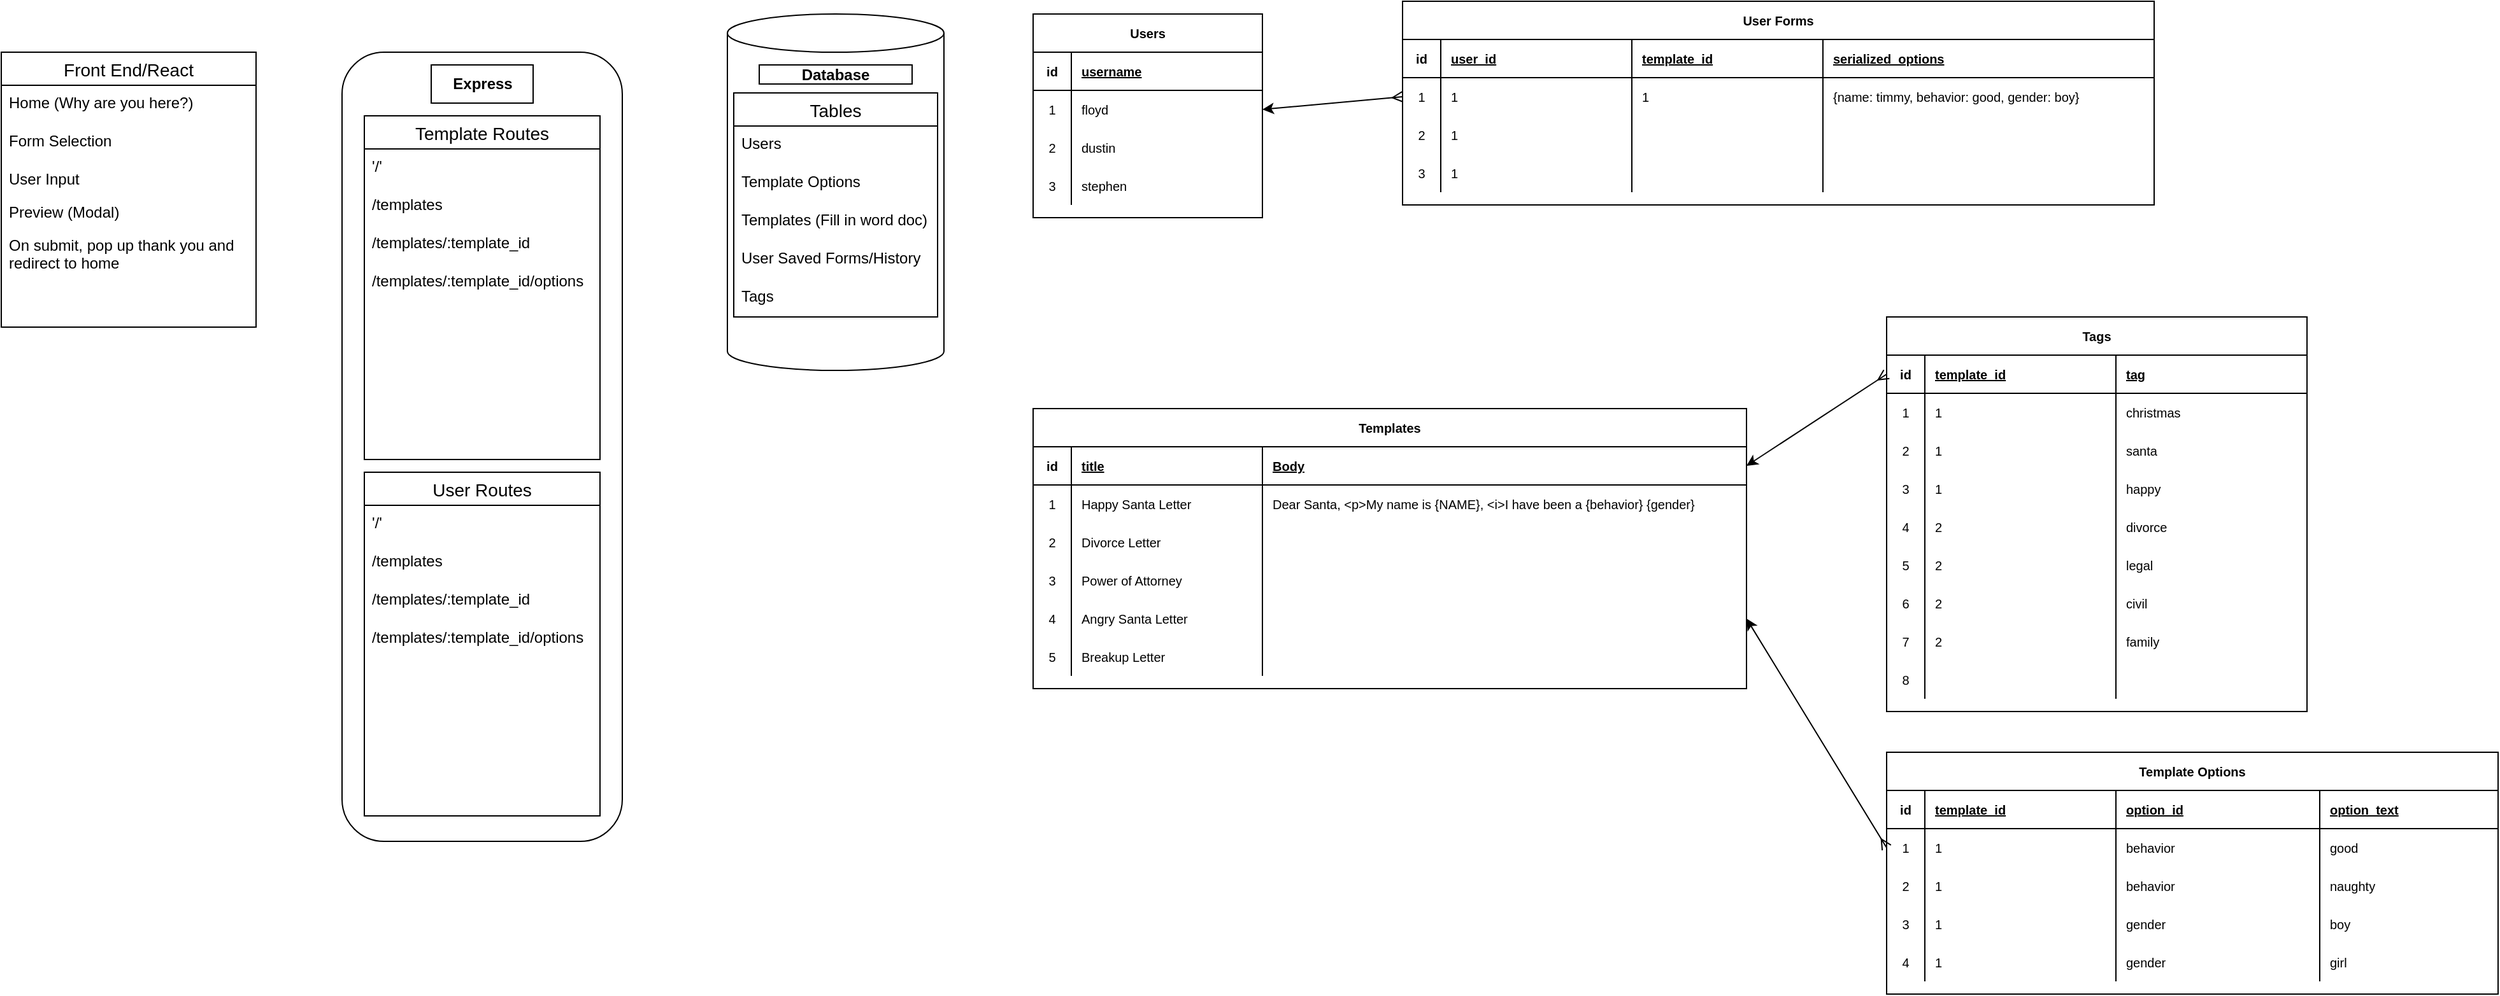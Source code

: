 <mxfile version="15.6.4" type="github">
  <diagram id="cAb9eKV6FXxrw53DXGPk" name="Page-1">
    <mxGraphModel dx="1718" dy="928" grid="1" gridSize="10" guides="1" tooltips="1" connect="1" arrows="1" fold="1" page="1" pageScale="1" pageWidth="850" pageHeight="1100" math="0" shadow="0">
      <root>
        <mxCell id="0" />
        <mxCell id="1" parent="0" />
        <mxCell id="E3Vo4lR4PM5Q-WoB4YuT-1" value="" style="shape=cylinder3;whiteSpace=wrap;html=1;boundedLbl=1;backgroundOutline=1;size=15;" parent="1" vertex="1">
          <mxGeometry x="630" y="210" width="170" height="280" as="geometry" />
        </mxCell>
        <mxCell id="v9sFLwM3yu87hSWkuqIm-1" value="Database" style="rounded=0;whiteSpace=wrap;html=1;fontStyle=1" vertex="1" parent="1">
          <mxGeometry x="655" y="250" width="120" height="15" as="geometry" />
        </mxCell>
        <mxCell id="v9sFLwM3yu87hSWkuqIm-16" value="" style="rounded=1;whiteSpace=wrap;html=1;fillColor=default;strokeColor=default;fontColor=default;" vertex="1" parent="1">
          <mxGeometry x="327.5" y="240" width="220" height="620" as="geometry" />
        </mxCell>
        <mxCell id="v9sFLwM3yu87hSWkuqIm-17" value="&lt;b&gt;Express&lt;/b&gt;" style="rounded=0;whiteSpace=wrap;html=1;" vertex="1" parent="1">
          <mxGeometry x="397.5" y="250" width="80" height="30" as="geometry" />
        </mxCell>
        <mxCell id="v9sFLwM3yu87hSWkuqIm-19" value="Front End/React" style="swimlane;fontStyle=0;childLayout=stackLayout;horizontal=1;startSize=26;horizontalStack=0;resizeParent=1;resizeParentMax=0;resizeLast=0;collapsible=1;marginBottom=0;align=center;fontSize=14;" vertex="1" parent="1">
          <mxGeometry x="60" y="240" width="200" height="216" as="geometry" />
        </mxCell>
        <mxCell id="v9sFLwM3yu87hSWkuqIm-20" value="Home (Why are you here?)&#xa;    " style="text;strokeColor=none;fillColor=none;spacingLeft=4;spacingRight=4;overflow=hidden;rotatable=0;points=[[0,0.5],[1,0.5]];portConstraint=eastwest;fontSize=12;" vertex="1" parent="v9sFLwM3yu87hSWkuqIm-19">
          <mxGeometry y="26" width="200" height="30" as="geometry" />
        </mxCell>
        <mxCell id="v9sFLwM3yu87hSWkuqIm-21" value="Form Selection" style="text;strokeColor=none;fillColor=none;spacingLeft=4;spacingRight=4;overflow=hidden;rotatable=0;points=[[0,0.5],[1,0.5]];portConstraint=eastwest;fontSize=12;" vertex="1" parent="v9sFLwM3yu87hSWkuqIm-19">
          <mxGeometry y="56" width="200" height="30" as="geometry" />
        </mxCell>
        <mxCell id="v9sFLwM3yu87hSWkuqIm-22" value="User Input " style="text;strokeColor=none;fillColor=none;spacingLeft=4;spacingRight=4;overflow=hidden;rotatable=0;points=[[0,0.5],[1,0.5]];portConstraint=eastwest;fontSize=12;" vertex="1" parent="v9sFLwM3yu87hSWkuqIm-19">
          <mxGeometry y="86" width="200" height="26" as="geometry" />
        </mxCell>
        <mxCell id="v9sFLwM3yu87hSWkuqIm-23" value="Preview (Modal)" style="text;strokeColor=none;fillColor=none;spacingLeft=4;spacingRight=4;overflow=hidden;rotatable=0;points=[[0,0.5],[1,0.5]];portConstraint=eastwest;fontSize=12;" vertex="1" parent="v9sFLwM3yu87hSWkuqIm-19">
          <mxGeometry y="112" width="200" height="26" as="geometry" />
        </mxCell>
        <mxCell id="v9sFLwM3yu87hSWkuqIm-24" value="On submit, pop up thank you and &#xa;redirect to home" style="text;strokeColor=none;fillColor=none;spacingLeft=4;spacingRight=4;overflow=hidden;rotatable=0;points=[[0,0.5],[1,0.5]];portConstraint=eastwest;fontSize=12;" vertex="1" parent="v9sFLwM3yu87hSWkuqIm-19">
          <mxGeometry y="138" width="200" height="42" as="geometry" />
        </mxCell>
        <mxCell id="v9sFLwM3yu87hSWkuqIm-25" style="text;strokeColor=none;fillColor=none;spacingLeft=4;spacingRight=4;overflow=hidden;rotatable=0;points=[[0,0.5],[1,0.5]];portConstraint=eastwest;fontSize=12;" vertex="1" parent="v9sFLwM3yu87hSWkuqIm-19">
          <mxGeometry y="180" width="200" height="36" as="geometry" />
        </mxCell>
        <mxCell id="v9sFLwM3yu87hSWkuqIm-26" value="Tables" style="swimlane;fontStyle=0;childLayout=stackLayout;horizontal=1;startSize=26;horizontalStack=0;resizeParent=1;resizeParentMax=0;resizeLast=0;collapsible=1;marginBottom=0;align=center;fontSize=14;" vertex="1" parent="1">
          <mxGeometry x="635" y="272" width="160" height="176" as="geometry" />
        </mxCell>
        <mxCell id="v9sFLwM3yu87hSWkuqIm-27" value="Users" style="text;strokeColor=none;fillColor=none;spacingLeft=4;spacingRight=4;overflow=hidden;rotatable=0;points=[[0,0.5],[1,0.5]];portConstraint=eastwest;fontSize=12;" vertex="1" parent="v9sFLwM3yu87hSWkuqIm-26">
          <mxGeometry y="26" width="160" height="30" as="geometry" />
        </mxCell>
        <mxCell id="v9sFLwM3yu87hSWkuqIm-31" value="Template Options" style="text;strokeColor=none;fillColor=none;spacingLeft=4;spacingRight=4;overflow=hidden;rotatable=0;points=[[0,0.5],[1,0.5]];portConstraint=eastwest;fontSize=12;" vertex="1" parent="v9sFLwM3yu87hSWkuqIm-26">
          <mxGeometry y="56" width="160" height="30" as="geometry" />
        </mxCell>
        <mxCell id="v9sFLwM3yu87hSWkuqIm-28" value="Templates (Fill in word doc)" style="text;strokeColor=none;fillColor=none;spacingLeft=4;spacingRight=4;overflow=hidden;rotatable=0;points=[[0,0.5],[1,0.5]];portConstraint=eastwest;fontSize=12;" vertex="1" parent="v9sFLwM3yu87hSWkuqIm-26">
          <mxGeometry y="86" width="160" height="30" as="geometry" />
        </mxCell>
        <mxCell id="v9sFLwM3yu87hSWkuqIm-30" value="User Saved Forms/History" style="text;strokeColor=none;fillColor=none;spacingLeft=4;spacingRight=4;overflow=hidden;rotatable=0;points=[[0,0.5],[1,0.5]];portConstraint=eastwest;fontSize=12;" vertex="1" parent="v9sFLwM3yu87hSWkuqIm-26">
          <mxGeometry y="116" width="160" height="30" as="geometry" />
        </mxCell>
        <mxCell id="v9sFLwM3yu87hSWkuqIm-29" value="Tags" style="text;strokeColor=none;fillColor=none;spacingLeft=4;spacingRight=4;overflow=hidden;rotatable=0;points=[[0,0.5],[1,0.5]];portConstraint=eastwest;fontSize=12;" vertex="1" parent="v9sFLwM3yu87hSWkuqIm-26">
          <mxGeometry y="146" width="160" height="30" as="geometry" />
        </mxCell>
        <mxCell id="v9sFLwM3yu87hSWkuqIm-32" value="Template Routes" style="swimlane;fontStyle=0;childLayout=stackLayout;horizontal=1;startSize=26;horizontalStack=0;resizeParent=1;resizeParentMax=0;resizeLast=0;collapsible=1;marginBottom=0;align=center;fontSize=14;fontColor=default;fillColor=default;strokeColor=default;" vertex="1" parent="1">
          <mxGeometry x="345" y="290" width="185" height="270" as="geometry" />
        </mxCell>
        <mxCell id="v9sFLwM3yu87hSWkuqIm-33" value="&#39;/&#39;" style="text;strokeColor=none;fillColor=none;spacingLeft=4;spacingRight=4;overflow=hidden;rotatable=0;points=[[0,0.5],[1,0.5]];portConstraint=eastwest;fontSize=12;" vertex="1" parent="v9sFLwM3yu87hSWkuqIm-32">
          <mxGeometry y="26" width="185" height="30" as="geometry" />
        </mxCell>
        <mxCell id="v9sFLwM3yu87hSWkuqIm-34" value="/templates" style="text;strokeColor=none;fillColor=none;spacingLeft=4;spacingRight=4;overflow=hidden;rotatable=0;points=[[0,0.5],[1,0.5]];portConstraint=eastwest;fontSize=12;fontColor=default;" vertex="1" parent="v9sFLwM3yu87hSWkuqIm-32">
          <mxGeometry y="56" width="185" height="30" as="geometry" />
        </mxCell>
        <mxCell id="v9sFLwM3yu87hSWkuqIm-35" value="/templates/:template_id" style="text;strokeColor=none;fillColor=none;spacingLeft=4;spacingRight=4;overflow=hidden;rotatable=0;points=[[0,0.5],[1,0.5]];portConstraint=eastwest;fontSize=12;fontColor=default;" vertex="1" parent="v9sFLwM3yu87hSWkuqIm-32">
          <mxGeometry y="86" width="185" height="30" as="geometry" />
        </mxCell>
        <mxCell id="YNRykgnk4soWltR5KGJY-128" value="/templates/:template_id/options" style="text;strokeColor=none;fillColor=none;spacingLeft=4;spacingRight=4;overflow=hidden;rotatable=0;points=[[0,0.5],[1,0.5]];portConstraint=eastwest;fontSize=12;fontColor=default;" vertex="1" parent="v9sFLwM3yu87hSWkuqIm-32">
          <mxGeometry y="116" width="185" height="154" as="geometry" />
        </mxCell>
        <mxCell id="YNRykgnk4soWltR5KGJY-2" value="Users" style="shape=table;startSize=30;container=1;collapsible=1;childLayout=tableLayout;fixedRows=1;rowLines=0;fontStyle=1;align=center;resizeLast=1;fontSize=10;fontColor=default;strokeColor=default;fillColor=default;" vertex="1" parent="1">
          <mxGeometry x="870" y="210" width="180" height="160" as="geometry" />
        </mxCell>
        <mxCell id="YNRykgnk4soWltR5KGJY-3" value="" style="shape=partialRectangle;collapsible=0;dropTarget=0;pointerEvents=0;fillColor=none;top=0;left=0;bottom=1;right=0;points=[[0,0.5],[1,0.5]];portConstraint=eastwest;fontSize=10;fontColor=default;strokeColor=default;align=center;verticalAlign=middle;" vertex="1" parent="YNRykgnk4soWltR5KGJY-2">
          <mxGeometry y="30" width="180" height="30" as="geometry" />
        </mxCell>
        <mxCell id="YNRykgnk4soWltR5KGJY-4" value="id" style="shape=partialRectangle;connectable=0;fillColor=none;top=0;left=0;bottom=0;right=0;fontStyle=1;overflow=hidden;fontSize=10;fontColor=default;strokeColor=default;align=center;verticalAlign=middle;" vertex="1" parent="YNRykgnk4soWltR5KGJY-3">
          <mxGeometry width="30" height="30" as="geometry">
            <mxRectangle width="30" height="30" as="alternateBounds" />
          </mxGeometry>
        </mxCell>
        <mxCell id="YNRykgnk4soWltR5KGJY-5" value="username" style="shape=partialRectangle;connectable=0;fillColor=none;top=0;left=0;bottom=0;right=0;align=left;spacingLeft=6;fontStyle=5;overflow=hidden;fontSize=10;fontColor=default;strokeColor=default;" vertex="1" parent="YNRykgnk4soWltR5KGJY-3">
          <mxGeometry x="30" width="150" height="30" as="geometry">
            <mxRectangle width="150" height="30" as="alternateBounds" />
          </mxGeometry>
        </mxCell>
        <mxCell id="YNRykgnk4soWltR5KGJY-6" value="" style="shape=partialRectangle;collapsible=0;dropTarget=0;pointerEvents=0;fillColor=none;top=0;left=0;bottom=0;right=0;points=[[0,0.5],[1,0.5]];portConstraint=eastwest;fontSize=10;fontColor=default;strokeColor=default;align=center;verticalAlign=middle;" vertex="1" parent="YNRykgnk4soWltR5KGJY-2">
          <mxGeometry y="60" width="180" height="30" as="geometry" />
        </mxCell>
        <mxCell id="YNRykgnk4soWltR5KGJY-7" value="1" style="shape=partialRectangle;connectable=0;fillColor=none;top=0;left=0;bottom=0;right=0;editable=1;overflow=hidden;fontSize=10;fontColor=default;strokeColor=default;align=center;verticalAlign=middle;" vertex="1" parent="YNRykgnk4soWltR5KGJY-6">
          <mxGeometry width="30" height="30" as="geometry">
            <mxRectangle width="30" height="30" as="alternateBounds" />
          </mxGeometry>
        </mxCell>
        <mxCell id="YNRykgnk4soWltR5KGJY-8" value="floyd" style="shape=partialRectangle;connectable=0;fillColor=none;top=0;left=0;bottom=0;right=0;align=left;spacingLeft=6;overflow=hidden;fontSize=10;fontColor=default;strokeColor=default;" vertex="1" parent="YNRykgnk4soWltR5KGJY-6">
          <mxGeometry x="30" width="150" height="30" as="geometry">
            <mxRectangle width="150" height="30" as="alternateBounds" />
          </mxGeometry>
        </mxCell>
        <mxCell id="YNRykgnk4soWltR5KGJY-9" value="" style="shape=partialRectangle;collapsible=0;dropTarget=0;pointerEvents=0;fillColor=none;top=0;left=0;bottom=0;right=0;points=[[0,0.5],[1,0.5]];portConstraint=eastwest;fontSize=10;fontColor=default;strokeColor=default;align=center;verticalAlign=middle;" vertex="1" parent="YNRykgnk4soWltR5KGJY-2">
          <mxGeometry y="90" width="180" height="30" as="geometry" />
        </mxCell>
        <mxCell id="YNRykgnk4soWltR5KGJY-10" value="2" style="shape=partialRectangle;connectable=0;fillColor=none;top=0;left=0;bottom=0;right=0;editable=1;overflow=hidden;fontSize=10;fontColor=default;strokeColor=default;align=center;verticalAlign=middle;" vertex="1" parent="YNRykgnk4soWltR5KGJY-9">
          <mxGeometry width="30" height="30" as="geometry">
            <mxRectangle width="30" height="30" as="alternateBounds" />
          </mxGeometry>
        </mxCell>
        <mxCell id="YNRykgnk4soWltR5KGJY-11" value="dustin" style="shape=partialRectangle;connectable=0;fillColor=none;top=0;left=0;bottom=0;right=0;align=left;spacingLeft=6;overflow=hidden;fontSize=10;fontColor=default;strokeColor=default;" vertex="1" parent="YNRykgnk4soWltR5KGJY-9">
          <mxGeometry x="30" width="150" height="30" as="geometry">
            <mxRectangle width="150" height="30" as="alternateBounds" />
          </mxGeometry>
        </mxCell>
        <mxCell id="YNRykgnk4soWltR5KGJY-12" value="" style="shape=partialRectangle;collapsible=0;dropTarget=0;pointerEvents=0;fillColor=none;top=0;left=0;bottom=0;right=0;points=[[0,0.5],[1,0.5]];portConstraint=eastwest;fontSize=10;fontColor=default;strokeColor=default;align=center;verticalAlign=middle;" vertex="1" parent="YNRykgnk4soWltR5KGJY-2">
          <mxGeometry y="120" width="180" height="30" as="geometry" />
        </mxCell>
        <mxCell id="YNRykgnk4soWltR5KGJY-13" value="3" style="shape=partialRectangle;connectable=0;fillColor=none;top=0;left=0;bottom=0;right=0;editable=1;overflow=hidden;fontSize=10;fontColor=default;strokeColor=default;align=center;verticalAlign=middle;" vertex="1" parent="YNRykgnk4soWltR5KGJY-12">
          <mxGeometry width="30" height="30" as="geometry">
            <mxRectangle width="30" height="30" as="alternateBounds" />
          </mxGeometry>
        </mxCell>
        <mxCell id="YNRykgnk4soWltR5KGJY-14" value="stephen" style="shape=partialRectangle;connectable=0;fillColor=none;top=0;left=0;bottom=0;right=0;align=left;spacingLeft=6;overflow=hidden;fontSize=10;fontColor=default;strokeColor=default;" vertex="1" parent="YNRykgnk4soWltR5KGJY-12">
          <mxGeometry x="30" width="150" height="30" as="geometry">
            <mxRectangle width="150" height="30" as="alternateBounds" />
          </mxGeometry>
        </mxCell>
        <mxCell id="YNRykgnk4soWltR5KGJY-15" value="Templates" style="shape=table;startSize=30;container=1;collapsible=1;childLayout=tableLayout;fixedRows=1;rowLines=0;fontStyle=1;align=center;resizeLast=1;fontSize=10;fontColor=default;strokeColor=default;fillColor=default;" vertex="1" parent="1">
          <mxGeometry x="870" y="520" width="560" height="220" as="geometry" />
        </mxCell>
        <mxCell id="YNRykgnk4soWltR5KGJY-16" value="" style="shape=partialRectangle;collapsible=0;dropTarget=0;pointerEvents=0;fillColor=none;top=0;left=0;bottom=1;right=0;points=[[0,0.5],[1,0.5]];portConstraint=eastwest;fontSize=10;fontColor=default;strokeColor=default;align=center;verticalAlign=middle;" vertex="1" parent="YNRykgnk4soWltR5KGJY-15">
          <mxGeometry y="30" width="560" height="30" as="geometry" />
        </mxCell>
        <mxCell id="YNRykgnk4soWltR5KGJY-17" value="id" style="shape=partialRectangle;connectable=0;fillColor=none;top=0;left=0;bottom=0;right=0;fontStyle=1;overflow=hidden;fontSize=10;fontColor=default;strokeColor=default;align=center;verticalAlign=middle;" vertex="1" parent="YNRykgnk4soWltR5KGJY-16">
          <mxGeometry width="30" height="30" as="geometry">
            <mxRectangle width="30" height="30" as="alternateBounds" />
          </mxGeometry>
        </mxCell>
        <mxCell id="YNRykgnk4soWltR5KGJY-18" value="title" style="shape=partialRectangle;connectable=0;fillColor=none;top=0;left=0;bottom=0;right=0;align=left;spacingLeft=6;fontStyle=5;overflow=hidden;fontSize=10;fontColor=default;strokeColor=default;" vertex="1" parent="YNRykgnk4soWltR5KGJY-16">
          <mxGeometry x="30" width="150" height="30" as="geometry">
            <mxRectangle width="150" height="30" as="alternateBounds" />
          </mxGeometry>
        </mxCell>
        <mxCell id="YNRykgnk4soWltR5KGJY-101" value="Body" style="shape=partialRectangle;connectable=0;fillColor=none;top=0;left=0;bottom=0;right=0;align=left;spacingLeft=6;fontStyle=5;overflow=hidden;fontSize=10;fontColor=default;strokeColor=default;" vertex="1" parent="YNRykgnk4soWltR5KGJY-16">
          <mxGeometry x="180" width="380" height="30" as="geometry">
            <mxRectangle width="380" height="30" as="alternateBounds" />
          </mxGeometry>
        </mxCell>
        <mxCell id="YNRykgnk4soWltR5KGJY-19" value="" style="shape=partialRectangle;collapsible=0;dropTarget=0;pointerEvents=0;fillColor=none;top=0;left=0;bottom=0;right=0;points=[[0,0.5],[1,0.5]];portConstraint=eastwest;fontSize=10;fontColor=default;strokeColor=default;align=center;verticalAlign=middle;" vertex="1" parent="YNRykgnk4soWltR5KGJY-15">
          <mxGeometry y="60" width="560" height="30" as="geometry" />
        </mxCell>
        <mxCell id="YNRykgnk4soWltR5KGJY-20" value="1" style="shape=partialRectangle;connectable=0;fillColor=none;top=0;left=0;bottom=0;right=0;editable=1;overflow=hidden;fontSize=10;fontColor=default;strokeColor=default;align=center;verticalAlign=middle;" vertex="1" parent="YNRykgnk4soWltR5KGJY-19">
          <mxGeometry width="30" height="30" as="geometry">
            <mxRectangle width="30" height="30" as="alternateBounds" />
          </mxGeometry>
        </mxCell>
        <mxCell id="YNRykgnk4soWltR5KGJY-21" value="Happy Santa Letter" style="shape=partialRectangle;connectable=0;fillColor=none;top=0;left=0;bottom=0;right=0;align=left;spacingLeft=6;overflow=hidden;fontSize=10;fontColor=default;strokeColor=default;" vertex="1" parent="YNRykgnk4soWltR5KGJY-19">
          <mxGeometry x="30" width="150" height="30" as="geometry">
            <mxRectangle width="150" height="30" as="alternateBounds" />
          </mxGeometry>
        </mxCell>
        <mxCell id="YNRykgnk4soWltR5KGJY-102" value="Dear Santa, &lt;p&gt;My name is {NAME}, &lt;i&gt;I have been a {behavior} {gender}" style="shape=partialRectangle;connectable=0;fillColor=none;top=0;left=0;bottom=0;right=0;align=left;spacingLeft=6;overflow=hidden;fontSize=10;fontColor=default;strokeColor=default;" vertex="1" parent="YNRykgnk4soWltR5KGJY-19">
          <mxGeometry x="180" width="380" height="30" as="geometry">
            <mxRectangle width="380" height="30" as="alternateBounds" />
          </mxGeometry>
        </mxCell>
        <mxCell id="YNRykgnk4soWltR5KGJY-22" value="" style="shape=partialRectangle;collapsible=0;dropTarget=0;pointerEvents=0;fillColor=none;top=0;left=0;bottom=0;right=0;points=[[0,0.5],[1,0.5]];portConstraint=eastwest;fontSize=10;fontColor=default;strokeColor=default;align=center;verticalAlign=middle;" vertex="1" parent="YNRykgnk4soWltR5KGJY-15">
          <mxGeometry y="90" width="560" height="30" as="geometry" />
        </mxCell>
        <mxCell id="YNRykgnk4soWltR5KGJY-23" value="2" style="shape=partialRectangle;connectable=0;fillColor=none;top=0;left=0;bottom=0;right=0;editable=1;overflow=hidden;fontSize=10;fontColor=default;strokeColor=default;align=center;verticalAlign=middle;" vertex="1" parent="YNRykgnk4soWltR5KGJY-22">
          <mxGeometry width="30" height="30" as="geometry">
            <mxRectangle width="30" height="30" as="alternateBounds" />
          </mxGeometry>
        </mxCell>
        <mxCell id="YNRykgnk4soWltR5KGJY-24" value="Divorce Letter" style="shape=partialRectangle;connectable=0;fillColor=none;top=0;left=0;bottom=0;right=0;align=left;spacingLeft=6;overflow=hidden;fontSize=10;fontColor=default;strokeColor=default;" vertex="1" parent="YNRykgnk4soWltR5KGJY-22">
          <mxGeometry x="30" width="150" height="30" as="geometry">
            <mxRectangle width="150" height="30" as="alternateBounds" />
          </mxGeometry>
        </mxCell>
        <mxCell id="YNRykgnk4soWltR5KGJY-103" style="shape=partialRectangle;connectable=0;fillColor=none;top=0;left=0;bottom=0;right=0;align=left;spacingLeft=6;overflow=hidden;fontSize=10;fontColor=default;strokeColor=default;" vertex="1" parent="YNRykgnk4soWltR5KGJY-22">
          <mxGeometry x="180" width="380" height="30" as="geometry">
            <mxRectangle width="380" height="30" as="alternateBounds" />
          </mxGeometry>
        </mxCell>
        <mxCell id="YNRykgnk4soWltR5KGJY-25" value="" style="shape=partialRectangle;collapsible=0;dropTarget=0;pointerEvents=0;fillColor=none;top=0;left=0;bottom=0;right=0;points=[[0,0.5],[1,0.5]];portConstraint=eastwest;fontSize=10;fontColor=default;strokeColor=default;align=center;verticalAlign=middle;" vertex="1" parent="YNRykgnk4soWltR5KGJY-15">
          <mxGeometry y="120" width="560" height="30" as="geometry" />
        </mxCell>
        <mxCell id="YNRykgnk4soWltR5KGJY-26" value="3" style="shape=partialRectangle;connectable=0;fillColor=none;top=0;left=0;bottom=0;right=0;editable=1;overflow=hidden;fontSize=10;fontColor=default;strokeColor=default;align=center;verticalAlign=middle;" vertex="1" parent="YNRykgnk4soWltR5KGJY-25">
          <mxGeometry width="30" height="30" as="geometry">
            <mxRectangle width="30" height="30" as="alternateBounds" />
          </mxGeometry>
        </mxCell>
        <mxCell id="YNRykgnk4soWltR5KGJY-27" value="Power of Attorney" style="shape=partialRectangle;connectable=0;fillColor=none;top=0;left=0;bottom=0;right=0;align=left;spacingLeft=6;overflow=hidden;fontSize=10;fontColor=default;strokeColor=default;" vertex="1" parent="YNRykgnk4soWltR5KGJY-25">
          <mxGeometry x="30" width="150" height="30" as="geometry">
            <mxRectangle width="150" height="30" as="alternateBounds" />
          </mxGeometry>
        </mxCell>
        <mxCell id="YNRykgnk4soWltR5KGJY-104" style="shape=partialRectangle;connectable=0;fillColor=none;top=0;left=0;bottom=0;right=0;align=left;spacingLeft=6;overflow=hidden;fontSize=10;fontColor=default;strokeColor=default;" vertex="1" parent="YNRykgnk4soWltR5KGJY-25">
          <mxGeometry x="180" width="380" height="30" as="geometry">
            <mxRectangle width="380" height="30" as="alternateBounds" />
          </mxGeometry>
        </mxCell>
        <mxCell id="YNRykgnk4soWltR5KGJY-83" style="shape=partialRectangle;collapsible=0;dropTarget=0;pointerEvents=0;fillColor=none;top=0;left=0;bottom=0;right=0;points=[[0,0.5],[1,0.5]];portConstraint=eastwest;fontSize=10;fontColor=default;strokeColor=default;align=center;verticalAlign=middle;" vertex="1" parent="YNRykgnk4soWltR5KGJY-15">
          <mxGeometry y="150" width="560" height="30" as="geometry" />
        </mxCell>
        <mxCell id="YNRykgnk4soWltR5KGJY-84" value="4" style="shape=partialRectangle;connectable=0;fillColor=none;top=0;left=0;bottom=0;right=0;editable=1;overflow=hidden;fontSize=10;fontColor=default;strokeColor=default;align=center;verticalAlign=middle;" vertex="1" parent="YNRykgnk4soWltR5KGJY-83">
          <mxGeometry width="30" height="30" as="geometry">
            <mxRectangle width="30" height="30" as="alternateBounds" />
          </mxGeometry>
        </mxCell>
        <mxCell id="YNRykgnk4soWltR5KGJY-85" value="Angry Santa Letter" style="shape=partialRectangle;connectable=0;fillColor=none;top=0;left=0;bottom=0;right=0;align=left;spacingLeft=6;overflow=hidden;fontSize=10;fontColor=default;strokeColor=default;" vertex="1" parent="YNRykgnk4soWltR5KGJY-83">
          <mxGeometry x="30" width="150" height="30" as="geometry">
            <mxRectangle width="150" height="30" as="alternateBounds" />
          </mxGeometry>
        </mxCell>
        <mxCell id="YNRykgnk4soWltR5KGJY-105" style="shape=partialRectangle;connectable=0;fillColor=none;top=0;left=0;bottom=0;right=0;align=left;spacingLeft=6;overflow=hidden;fontSize=10;fontColor=default;strokeColor=default;" vertex="1" parent="YNRykgnk4soWltR5KGJY-83">
          <mxGeometry x="180" width="380" height="30" as="geometry">
            <mxRectangle width="380" height="30" as="alternateBounds" />
          </mxGeometry>
        </mxCell>
        <mxCell id="YNRykgnk4soWltR5KGJY-86" style="shape=partialRectangle;collapsible=0;dropTarget=0;pointerEvents=0;fillColor=none;top=0;left=0;bottom=0;right=0;points=[[0,0.5],[1,0.5]];portConstraint=eastwest;fontSize=10;fontColor=default;strokeColor=default;align=center;verticalAlign=middle;" vertex="1" parent="YNRykgnk4soWltR5KGJY-15">
          <mxGeometry y="180" width="560" height="30" as="geometry" />
        </mxCell>
        <mxCell id="YNRykgnk4soWltR5KGJY-87" value="5" style="shape=partialRectangle;connectable=0;fillColor=none;top=0;left=0;bottom=0;right=0;editable=1;overflow=hidden;fontSize=10;fontColor=default;strokeColor=default;align=center;verticalAlign=middle;" vertex="1" parent="YNRykgnk4soWltR5KGJY-86">
          <mxGeometry width="30" height="30" as="geometry">
            <mxRectangle width="30" height="30" as="alternateBounds" />
          </mxGeometry>
        </mxCell>
        <mxCell id="YNRykgnk4soWltR5KGJY-88" value="Breakup Letter" style="shape=partialRectangle;connectable=0;fillColor=none;top=0;left=0;bottom=0;right=0;align=left;spacingLeft=6;overflow=hidden;fontSize=10;fontColor=default;strokeColor=default;" vertex="1" parent="YNRykgnk4soWltR5KGJY-86">
          <mxGeometry x="30" width="150" height="30" as="geometry">
            <mxRectangle width="150" height="30" as="alternateBounds" />
          </mxGeometry>
        </mxCell>
        <mxCell id="YNRykgnk4soWltR5KGJY-106" style="shape=partialRectangle;connectable=0;fillColor=none;top=0;left=0;bottom=0;right=0;align=left;spacingLeft=6;overflow=hidden;fontSize=10;fontColor=default;strokeColor=default;" vertex="1" parent="YNRykgnk4soWltR5KGJY-86">
          <mxGeometry x="180" width="380" height="30" as="geometry">
            <mxRectangle width="380" height="30" as="alternateBounds" />
          </mxGeometry>
        </mxCell>
        <mxCell id="YNRykgnk4soWltR5KGJY-28" value="Template Options" style="shape=table;startSize=30;container=1;collapsible=1;childLayout=tableLayout;fixedRows=1;rowLines=0;fontStyle=1;align=center;resizeLast=1;fontSize=10;fontColor=default;strokeColor=default;fillColor=default;" vertex="1" parent="1">
          <mxGeometry x="1540" y="790" width="480" height="190" as="geometry" />
        </mxCell>
        <mxCell id="YNRykgnk4soWltR5KGJY-29" value="" style="shape=partialRectangle;collapsible=0;dropTarget=0;pointerEvents=0;fillColor=none;top=0;left=0;bottom=1;right=0;points=[[0,0.5],[1,0.5]];portConstraint=eastwest;fontSize=10;fontColor=default;strokeColor=default;align=center;verticalAlign=middle;" vertex="1" parent="YNRykgnk4soWltR5KGJY-28">
          <mxGeometry y="30" width="480" height="30" as="geometry" />
        </mxCell>
        <mxCell id="YNRykgnk4soWltR5KGJY-30" value="id" style="shape=partialRectangle;connectable=0;fillColor=none;top=0;left=0;bottom=0;right=0;fontStyle=1;overflow=hidden;fontSize=10;fontColor=default;strokeColor=default;align=center;verticalAlign=middle;" vertex="1" parent="YNRykgnk4soWltR5KGJY-29">
          <mxGeometry width="30" height="30" as="geometry">
            <mxRectangle width="30" height="30" as="alternateBounds" />
          </mxGeometry>
        </mxCell>
        <mxCell id="YNRykgnk4soWltR5KGJY-31" value="template_id" style="shape=partialRectangle;connectable=0;fillColor=none;top=0;left=0;bottom=0;right=0;align=left;spacingLeft=6;fontStyle=5;overflow=hidden;fontSize=10;fontColor=default;strokeColor=default;" vertex="1" parent="YNRykgnk4soWltR5KGJY-29">
          <mxGeometry x="30" width="150" height="30" as="geometry">
            <mxRectangle width="150" height="30" as="alternateBounds" />
          </mxGeometry>
        </mxCell>
        <mxCell id="YNRykgnk4soWltR5KGJY-107" value="option_id" style="shape=partialRectangle;connectable=0;fillColor=none;top=0;left=0;bottom=0;right=0;align=left;spacingLeft=6;fontStyle=5;overflow=hidden;fontSize=10;fontColor=default;strokeColor=default;" vertex="1" parent="YNRykgnk4soWltR5KGJY-29">
          <mxGeometry x="180" width="160" height="30" as="geometry">
            <mxRectangle width="160" height="30" as="alternateBounds" />
          </mxGeometry>
        </mxCell>
        <mxCell id="YNRykgnk4soWltR5KGJY-111" value="option_text" style="shape=partialRectangle;connectable=0;fillColor=none;top=0;left=0;bottom=0;right=0;align=left;spacingLeft=6;fontStyle=5;overflow=hidden;fontSize=10;fontColor=default;strokeColor=default;" vertex="1" parent="YNRykgnk4soWltR5KGJY-29">
          <mxGeometry x="340" width="140" height="30" as="geometry">
            <mxRectangle width="140" height="30" as="alternateBounds" />
          </mxGeometry>
        </mxCell>
        <mxCell id="YNRykgnk4soWltR5KGJY-32" value="" style="shape=partialRectangle;collapsible=0;dropTarget=0;pointerEvents=0;fillColor=none;top=0;left=0;bottom=0;right=0;points=[[0,0.5],[1,0.5]];portConstraint=eastwest;fontSize=10;fontColor=default;strokeColor=default;align=center;verticalAlign=middle;" vertex="1" parent="YNRykgnk4soWltR5KGJY-28">
          <mxGeometry y="60" width="480" height="30" as="geometry" />
        </mxCell>
        <mxCell id="YNRykgnk4soWltR5KGJY-33" value="1" style="shape=partialRectangle;connectable=0;fillColor=none;top=0;left=0;bottom=0;right=0;editable=1;overflow=hidden;fontSize=10;fontColor=default;strokeColor=default;align=center;verticalAlign=middle;" vertex="1" parent="YNRykgnk4soWltR5KGJY-32">
          <mxGeometry width="30" height="30" as="geometry">
            <mxRectangle width="30" height="30" as="alternateBounds" />
          </mxGeometry>
        </mxCell>
        <mxCell id="YNRykgnk4soWltR5KGJY-34" value="1" style="shape=partialRectangle;connectable=0;fillColor=none;top=0;left=0;bottom=0;right=0;align=left;spacingLeft=6;overflow=hidden;fontSize=10;fontColor=default;strokeColor=default;" vertex="1" parent="YNRykgnk4soWltR5KGJY-32">
          <mxGeometry x="30" width="150" height="30" as="geometry">
            <mxRectangle width="150" height="30" as="alternateBounds" />
          </mxGeometry>
        </mxCell>
        <mxCell id="YNRykgnk4soWltR5KGJY-108" value="behavior" style="shape=partialRectangle;connectable=0;fillColor=none;top=0;left=0;bottom=0;right=0;align=left;spacingLeft=6;overflow=hidden;fontSize=10;fontColor=default;strokeColor=default;" vertex="1" parent="YNRykgnk4soWltR5KGJY-32">
          <mxGeometry x="180" width="160" height="30" as="geometry">
            <mxRectangle width="160" height="30" as="alternateBounds" />
          </mxGeometry>
        </mxCell>
        <mxCell id="YNRykgnk4soWltR5KGJY-112" value="good" style="shape=partialRectangle;connectable=0;fillColor=none;top=0;left=0;bottom=0;right=0;align=left;spacingLeft=6;overflow=hidden;fontSize=10;fontColor=default;strokeColor=default;" vertex="1" parent="YNRykgnk4soWltR5KGJY-32">
          <mxGeometry x="340" width="140" height="30" as="geometry">
            <mxRectangle width="140" height="30" as="alternateBounds" />
          </mxGeometry>
        </mxCell>
        <mxCell id="YNRykgnk4soWltR5KGJY-35" value="" style="shape=partialRectangle;collapsible=0;dropTarget=0;pointerEvents=0;fillColor=none;top=0;left=0;bottom=0;right=0;points=[[0,0.5],[1,0.5]];portConstraint=eastwest;fontSize=10;fontColor=default;strokeColor=default;align=center;verticalAlign=middle;" vertex="1" parent="YNRykgnk4soWltR5KGJY-28">
          <mxGeometry y="90" width="480" height="30" as="geometry" />
        </mxCell>
        <mxCell id="YNRykgnk4soWltR5KGJY-36" value="2" style="shape=partialRectangle;connectable=0;fillColor=none;top=0;left=0;bottom=0;right=0;editable=1;overflow=hidden;fontSize=10;fontColor=default;strokeColor=default;align=center;verticalAlign=middle;" vertex="1" parent="YNRykgnk4soWltR5KGJY-35">
          <mxGeometry width="30" height="30" as="geometry">
            <mxRectangle width="30" height="30" as="alternateBounds" />
          </mxGeometry>
        </mxCell>
        <mxCell id="YNRykgnk4soWltR5KGJY-37" value="1" style="shape=partialRectangle;connectable=0;fillColor=none;top=0;left=0;bottom=0;right=0;align=left;spacingLeft=6;overflow=hidden;fontSize=10;fontColor=default;strokeColor=default;" vertex="1" parent="YNRykgnk4soWltR5KGJY-35">
          <mxGeometry x="30" width="150" height="30" as="geometry">
            <mxRectangle width="150" height="30" as="alternateBounds" />
          </mxGeometry>
        </mxCell>
        <mxCell id="YNRykgnk4soWltR5KGJY-109" value="behavior" style="shape=partialRectangle;connectable=0;fillColor=none;top=0;left=0;bottom=0;right=0;align=left;spacingLeft=6;overflow=hidden;fontSize=10;fontColor=default;strokeColor=default;" vertex="1" parent="YNRykgnk4soWltR5KGJY-35">
          <mxGeometry x="180" width="160" height="30" as="geometry">
            <mxRectangle width="160" height="30" as="alternateBounds" />
          </mxGeometry>
        </mxCell>
        <mxCell id="YNRykgnk4soWltR5KGJY-113" value="naughty" style="shape=partialRectangle;connectable=0;fillColor=none;top=0;left=0;bottom=0;right=0;align=left;spacingLeft=6;overflow=hidden;fontSize=10;fontColor=default;strokeColor=default;" vertex="1" parent="YNRykgnk4soWltR5KGJY-35">
          <mxGeometry x="340" width="140" height="30" as="geometry">
            <mxRectangle width="140" height="30" as="alternateBounds" />
          </mxGeometry>
        </mxCell>
        <mxCell id="YNRykgnk4soWltR5KGJY-38" value="" style="shape=partialRectangle;collapsible=0;dropTarget=0;pointerEvents=0;fillColor=none;top=0;left=0;bottom=0;right=0;points=[[0,0.5],[1,0.5]];portConstraint=eastwest;fontSize=10;fontColor=default;strokeColor=default;align=center;verticalAlign=middle;" vertex="1" parent="YNRykgnk4soWltR5KGJY-28">
          <mxGeometry y="120" width="480" height="30" as="geometry" />
        </mxCell>
        <mxCell id="YNRykgnk4soWltR5KGJY-39" value="3" style="shape=partialRectangle;connectable=0;fillColor=none;top=0;left=0;bottom=0;right=0;editable=1;overflow=hidden;fontSize=10;fontColor=default;strokeColor=default;align=center;verticalAlign=middle;" vertex="1" parent="YNRykgnk4soWltR5KGJY-38">
          <mxGeometry width="30" height="30" as="geometry">
            <mxRectangle width="30" height="30" as="alternateBounds" />
          </mxGeometry>
        </mxCell>
        <mxCell id="YNRykgnk4soWltR5KGJY-40" value="1" style="shape=partialRectangle;connectable=0;fillColor=none;top=0;left=0;bottom=0;right=0;align=left;spacingLeft=6;overflow=hidden;fontSize=10;fontColor=default;strokeColor=default;" vertex="1" parent="YNRykgnk4soWltR5KGJY-38">
          <mxGeometry x="30" width="150" height="30" as="geometry">
            <mxRectangle width="150" height="30" as="alternateBounds" />
          </mxGeometry>
        </mxCell>
        <mxCell id="YNRykgnk4soWltR5KGJY-110" value="gender" style="shape=partialRectangle;connectable=0;fillColor=none;top=0;left=0;bottom=0;right=0;align=left;spacingLeft=6;overflow=hidden;fontSize=10;fontColor=default;strokeColor=default;" vertex="1" parent="YNRykgnk4soWltR5KGJY-38">
          <mxGeometry x="180" width="160" height="30" as="geometry">
            <mxRectangle width="160" height="30" as="alternateBounds" />
          </mxGeometry>
        </mxCell>
        <mxCell id="YNRykgnk4soWltR5KGJY-114" value="boy" style="shape=partialRectangle;connectable=0;fillColor=none;top=0;left=0;bottom=0;right=0;align=left;spacingLeft=6;overflow=hidden;fontSize=10;fontColor=default;strokeColor=default;" vertex="1" parent="YNRykgnk4soWltR5KGJY-38">
          <mxGeometry x="340" width="140" height="30" as="geometry">
            <mxRectangle width="140" height="30" as="alternateBounds" />
          </mxGeometry>
        </mxCell>
        <mxCell id="YNRykgnk4soWltR5KGJY-115" style="shape=partialRectangle;collapsible=0;dropTarget=0;pointerEvents=0;fillColor=none;top=0;left=0;bottom=0;right=0;points=[[0,0.5],[1,0.5]];portConstraint=eastwest;fontSize=10;fontColor=default;strokeColor=default;align=center;verticalAlign=middle;" vertex="1" parent="YNRykgnk4soWltR5KGJY-28">
          <mxGeometry y="150" width="480" height="30" as="geometry" />
        </mxCell>
        <mxCell id="YNRykgnk4soWltR5KGJY-116" value="4" style="shape=partialRectangle;connectable=0;fillColor=none;top=0;left=0;bottom=0;right=0;editable=1;overflow=hidden;fontSize=10;fontColor=default;strokeColor=default;align=center;verticalAlign=middle;" vertex="1" parent="YNRykgnk4soWltR5KGJY-115">
          <mxGeometry width="30" height="30" as="geometry">
            <mxRectangle width="30" height="30" as="alternateBounds" />
          </mxGeometry>
        </mxCell>
        <mxCell id="YNRykgnk4soWltR5KGJY-117" value="1" style="shape=partialRectangle;connectable=0;fillColor=none;top=0;left=0;bottom=0;right=0;align=left;spacingLeft=6;overflow=hidden;fontSize=10;fontColor=default;strokeColor=default;" vertex="1" parent="YNRykgnk4soWltR5KGJY-115">
          <mxGeometry x="30" width="150" height="30" as="geometry">
            <mxRectangle width="150" height="30" as="alternateBounds" />
          </mxGeometry>
        </mxCell>
        <mxCell id="YNRykgnk4soWltR5KGJY-118" value="gender" style="shape=partialRectangle;connectable=0;fillColor=none;top=0;left=0;bottom=0;right=0;align=left;spacingLeft=6;overflow=hidden;fontSize=10;fontColor=default;strokeColor=default;" vertex="1" parent="YNRykgnk4soWltR5KGJY-115">
          <mxGeometry x="180" width="160" height="30" as="geometry">
            <mxRectangle width="160" height="30" as="alternateBounds" />
          </mxGeometry>
        </mxCell>
        <mxCell id="YNRykgnk4soWltR5KGJY-119" value="girl" style="shape=partialRectangle;connectable=0;fillColor=none;top=0;left=0;bottom=0;right=0;align=left;spacingLeft=6;overflow=hidden;fontSize=10;fontColor=default;strokeColor=default;" vertex="1" parent="YNRykgnk4soWltR5KGJY-115">
          <mxGeometry x="340" width="140" height="30" as="geometry">
            <mxRectangle width="140" height="30" as="alternateBounds" />
          </mxGeometry>
        </mxCell>
        <mxCell id="YNRykgnk4soWltR5KGJY-41" value="User Forms" style="shape=table;startSize=30;container=1;collapsible=1;childLayout=tableLayout;fixedRows=1;rowLines=0;fontStyle=1;align=center;resizeLast=1;fontSize=10;fontColor=default;strokeColor=default;fillColor=default;" vertex="1" parent="1">
          <mxGeometry x="1160" y="200" width="590" height="160" as="geometry" />
        </mxCell>
        <mxCell id="YNRykgnk4soWltR5KGJY-42" value="" style="shape=partialRectangle;collapsible=0;dropTarget=0;pointerEvents=0;fillColor=none;top=0;left=0;bottom=1;right=0;points=[[0,0.5],[1,0.5]];portConstraint=eastwest;fontSize=10;fontColor=default;strokeColor=default;align=center;verticalAlign=middle;" vertex="1" parent="YNRykgnk4soWltR5KGJY-41">
          <mxGeometry y="30" width="590" height="30" as="geometry" />
        </mxCell>
        <mxCell id="YNRykgnk4soWltR5KGJY-43" value="id" style="shape=partialRectangle;connectable=0;fillColor=none;top=0;left=0;bottom=0;right=0;fontStyle=1;overflow=hidden;fontSize=10;fontColor=default;strokeColor=default;align=center;verticalAlign=middle;" vertex="1" parent="YNRykgnk4soWltR5KGJY-42">
          <mxGeometry width="30" height="30" as="geometry">
            <mxRectangle width="30" height="30" as="alternateBounds" />
          </mxGeometry>
        </mxCell>
        <mxCell id="YNRykgnk4soWltR5KGJY-44" value="user_id" style="shape=partialRectangle;connectable=0;fillColor=none;top=0;left=0;bottom=0;right=0;align=left;spacingLeft=6;fontStyle=5;overflow=hidden;fontSize=10;fontColor=default;strokeColor=default;" vertex="1" parent="YNRykgnk4soWltR5KGJY-42">
          <mxGeometry x="30" width="150" height="30" as="geometry">
            <mxRectangle width="150" height="30" as="alternateBounds" />
          </mxGeometry>
        </mxCell>
        <mxCell id="YNRykgnk4soWltR5KGJY-67" value="template_id" style="shape=partialRectangle;connectable=0;fillColor=none;top=0;left=0;bottom=0;right=0;align=left;spacingLeft=6;fontStyle=5;overflow=hidden;fontSize=10;fontColor=default;strokeColor=default;" vertex="1" parent="YNRykgnk4soWltR5KGJY-42">
          <mxGeometry x="180" width="150" height="30" as="geometry">
            <mxRectangle width="150" height="30" as="alternateBounds" />
          </mxGeometry>
        </mxCell>
        <mxCell id="YNRykgnk4soWltR5KGJY-122" value="serialized_options" style="shape=partialRectangle;connectable=0;fillColor=none;top=0;left=0;bottom=0;right=0;align=left;spacingLeft=6;fontStyle=5;overflow=hidden;fontSize=10;fontColor=default;strokeColor=default;" vertex="1" parent="YNRykgnk4soWltR5KGJY-42">
          <mxGeometry x="330" width="260" height="30" as="geometry">
            <mxRectangle width="260" height="30" as="alternateBounds" />
          </mxGeometry>
        </mxCell>
        <mxCell id="YNRykgnk4soWltR5KGJY-45" value="" style="shape=partialRectangle;collapsible=0;dropTarget=0;pointerEvents=0;fillColor=none;top=0;left=0;bottom=0;right=0;points=[[0,0.5],[1,0.5]];portConstraint=eastwest;fontSize=10;fontColor=default;strokeColor=default;align=center;verticalAlign=middle;" vertex="1" parent="YNRykgnk4soWltR5KGJY-41">
          <mxGeometry y="60" width="590" height="30" as="geometry" />
        </mxCell>
        <mxCell id="YNRykgnk4soWltR5KGJY-46" value="1" style="shape=partialRectangle;connectable=0;fillColor=none;top=0;left=0;bottom=0;right=0;editable=1;overflow=hidden;fontSize=10;fontColor=default;strokeColor=default;align=center;verticalAlign=middle;" vertex="1" parent="YNRykgnk4soWltR5KGJY-45">
          <mxGeometry width="30" height="30" as="geometry">
            <mxRectangle width="30" height="30" as="alternateBounds" />
          </mxGeometry>
        </mxCell>
        <mxCell id="YNRykgnk4soWltR5KGJY-47" value="1" style="shape=partialRectangle;connectable=0;fillColor=none;top=0;left=0;bottom=0;right=0;align=left;spacingLeft=6;overflow=hidden;fontSize=10;fontColor=default;strokeColor=default;" vertex="1" parent="YNRykgnk4soWltR5KGJY-45">
          <mxGeometry x="30" width="150" height="30" as="geometry">
            <mxRectangle width="150" height="30" as="alternateBounds" />
          </mxGeometry>
        </mxCell>
        <mxCell id="YNRykgnk4soWltR5KGJY-68" value="1" style="shape=partialRectangle;connectable=0;fillColor=none;top=0;left=0;bottom=0;right=0;align=left;spacingLeft=6;overflow=hidden;fontSize=10;fontColor=default;strokeColor=default;" vertex="1" parent="YNRykgnk4soWltR5KGJY-45">
          <mxGeometry x="180" width="150" height="30" as="geometry">
            <mxRectangle width="150" height="30" as="alternateBounds" />
          </mxGeometry>
        </mxCell>
        <mxCell id="YNRykgnk4soWltR5KGJY-123" value="{name: timmy, behavior: good, gender: boy}" style="shape=partialRectangle;connectable=0;fillColor=none;top=0;left=0;bottom=0;right=0;align=left;spacingLeft=6;overflow=hidden;fontSize=10;fontColor=default;strokeColor=default;" vertex="1" parent="YNRykgnk4soWltR5KGJY-45">
          <mxGeometry x="330" width="260" height="30" as="geometry">
            <mxRectangle width="260" height="30" as="alternateBounds" />
          </mxGeometry>
        </mxCell>
        <mxCell id="YNRykgnk4soWltR5KGJY-48" value="" style="shape=partialRectangle;collapsible=0;dropTarget=0;pointerEvents=0;fillColor=none;top=0;left=0;bottom=0;right=0;points=[[0,0.5],[1,0.5]];portConstraint=eastwest;fontSize=10;fontColor=default;strokeColor=default;align=center;verticalAlign=middle;" vertex="1" parent="YNRykgnk4soWltR5KGJY-41">
          <mxGeometry y="90" width="590" height="30" as="geometry" />
        </mxCell>
        <mxCell id="YNRykgnk4soWltR5KGJY-49" value="2" style="shape=partialRectangle;connectable=0;fillColor=none;top=0;left=0;bottom=0;right=0;editable=1;overflow=hidden;fontSize=10;fontColor=default;strokeColor=default;align=center;verticalAlign=middle;" vertex="1" parent="YNRykgnk4soWltR5KGJY-48">
          <mxGeometry width="30" height="30" as="geometry">
            <mxRectangle width="30" height="30" as="alternateBounds" />
          </mxGeometry>
        </mxCell>
        <mxCell id="YNRykgnk4soWltR5KGJY-50" value="1" style="shape=partialRectangle;connectable=0;fillColor=none;top=0;left=0;bottom=0;right=0;align=left;spacingLeft=6;overflow=hidden;fontSize=10;fontColor=default;strokeColor=default;" vertex="1" parent="YNRykgnk4soWltR5KGJY-48">
          <mxGeometry x="30" width="150" height="30" as="geometry">
            <mxRectangle width="150" height="30" as="alternateBounds" />
          </mxGeometry>
        </mxCell>
        <mxCell id="YNRykgnk4soWltR5KGJY-69" style="shape=partialRectangle;connectable=0;fillColor=none;top=0;left=0;bottom=0;right=0;align=left;spacingLeft=6;overflow=hidden;fontSize=10;fontColor=default;strokeColor=default;" vertex="1" parent="YNRykgnk4soWltR5KGJY-48">
          <mxGeometry x="180" width="150" height="30" as="geometry">
            <mxRectangle width="150" height="30" as="alternateBounds" />
          </mxGeometry>
        </mxCell>
        <mxCell id="YNRykgnk4soWltR5KGJY-124" style="shape=partialRectangle;connectable=0;fillColor=none;top=0;left=0;bottom=0;right=0;align=left;spacingLeft=6;overflow=hidden;fontSize=10;fontColor=default;strokeColor=default;" vertex="1" parent="YNRykgnk4soWltR5KGJY-48">
          <mxGeometry x="330" width="260" height="30" as="geometry">
            <mxRectangle width="260" height="30" as="alternateBounds" />
          </mxGeometry>
        </mxCell>
        <mxCell id="YNRykgnk4soWltR5KGJY-51" value="" style="shape=partialRectangle;collapsible=0;dropTarget=0;pointerEvents=0;fillColor=none;top=0;left=0;bottom=0;right=0;points=[[0,0.5],[1,0.5]];portConstraint=eastwest;fontSize=10;fontColor=default;strokeColor=default;align=center;verticalAlign=middle;" vertex="1" parent="YNRykgnk4soWltR5KGJY-41">
          <mxGeometry y="120" width="590" height="30" as="geometry" />
        </mxCell>
        <mxCell id="YNRykgnk4soWltR5KGJY-52" value="3" style="shape=partialRectangle;connectable=0;fillColor=none;top=0;left=0;bottom=0;right=0;editable=1;overflow=hidden;fontSize=10;fontColor=default;strokeColor=default;align=center;verticalAlign=middle;" vertex="1" parent="YNRykgnk4soWltR5KGJY-51">
          <mxGeometry width="30" height="30" as="geometry">
            <mxRectangle width="30" height="30" as="alternateBounds" />
          </mxGeometry>
        </mxCell>
        <mxCell id="YNRykgnk4soWltR5KGJY-53" value="1" style="shape=partialRectangle;connectable=0;fillColor=none;top=0;left=0;bottom=0;right=0;align=left;spacingLeft=6;overflow=hidden;fontSize=10;fontColor=default;strokeColor=default;" vertex="1" parent="YNRykgnk4soWltR5KGJY-51">
          <mxGeometry x="30" width="150" height="30" as="geometry">
            <mxRectangle width="150" height="30" as="alternateBounds" />
          </mxGeometry>
        </mxCell>
        <mxCell id="YNRykgnk4soWltR5KGJY-70" style="shape=partialRectangle;connectable=0;fillColor=none;top=0;left=0;bottom=0;right=0;align=left;spacingLeft=6;overflow=hidden;fontSize=10;fontColor=default;strokeColor=default;" vertex="1" parent="YNRykgnk4soWltR5KGJY-51">
          <mxGeometry x="180" width="150" height="30" as="geometry">
            <mxRectangle width="150" height="30" as="alternateBounds" />
          </mxGeometry>
        </mxCell>
        <mxCell id="YNRykgnk4soWltR5KGJY-125" style="shape=partialRectangle;connectable=0;fillColor=none;top=0;left=0;bottom=0;right=0;align=left;spacingLeft=6;overflow=hidden;fontSize=10;fontColor=default;strokeColor=default;" vertex="1" parent="YNRykgnk4soWltR5KGJY-51">
          <mxGeometry x="330" width="260" height="30" as="geometry">
            <mxRectangle width="260" height="30" as="alternateBounds" />
          </mxGeometry>
        </mxCell>
        <mxCell id="YNRykgnk4soWltR5KGJY-54" value="Tags" style="shape=table;startSize=30;container=1;collapsible=1;childLayout=tableLayout;fixedRows=1;rowLines=0;fontStyle=1;align=center;resizeLast=1;fontSize=10;fontColor=default;strokeColor=default;fillColor=default;" vertex="1" parent="1">
          <mxGeometry x="1540" y="448" width="330" height="310" as="geometry" />
        </mxCell>
        <mxCell id="YNRykgnk4soWltR5KGJY-55" value="" style="shape=partialRectangle;collapsible=0;dropTarget=0;pointerEvents=0;fillColor=none;top=0;left=0;bottom=1;right=0;points=[[0,0.5],[1,0.5]];portConstraint=eastwest;fontSize=10;fontColor=default;strokeColor=default;align=center;verticalAlign=middle;" vertex="1" parent="YNRykgnk4soWltR5KGJY-54">
          <mxGeometry y="30" width="330" height="30" as="geometry" />
        </mxCell>
        <mxCell id="YNRykgnk4soWltR5KGJY-56" value="id" style="shape=partialRectangle;connectable=0;fillColor=none;top=0;left=0;bottom=0;right=0;fontStyle=1;overflow=hidden;fontSize=10;fontColor=default;strokeColor=default;align=center;verticalAlign=middle;" vertex="1" parent="YNRykgnk4soWltR5KGJY-55">
          <mxGeometry width="30" height="30" as="geometry">
            <mxRectangle width="30" height="30" as="alternateBounds" />
          </mxGeometry>
        </mxCell>
        <mxCell id="YNRykgnk4soWltR5KGJY-57" value="template_id" style="shape=partialRectangle;connectable=0;fillColor=none;top=0;left=0;bottom=0;right=0;align=left;spacingLeft=6;fontStyle=5;overflow=hidden;fontSize=10;fontColor=default;strokeColor=default;" vertex="1" parent="YNRykgnk4soWltR5KGJY-55">
          <mxGeometry x="30" width="150" height="30" as="geometry">
            <mxRectangle width="150" height="30" as="alternateBounds" />
          </mxGeometry>
        </mxCell>
        <mxCell id="YNRykgnk4soWltR5KGJY-71" value="tag" style="shape=partialRectangle;connectable=0;fillColor=none;top=0;left=0;bottom=0;right=0;align=left;spacingLeft=6;fontStyle=5;overflow=hidden;fontSize=10;fontColor=default;strokeColor=default;" vertex="1" parent="YNRykgnk4soWltR5KGJY-55">
          <mxGeometry x="180" width="150" height="30" as="geometry">
            <mxRectangle width="150" height="30" as="alternateBounds" />
          </mxGeometry>
        </mxCell>
        <mxCell id="YNRykgnk4soWltR5KGJY-58" value="" style="shape=partialRectangle;collapsible=0;dropTarget=0;pointerEvents=0;fillColor=none;top=0;left=0;bottom=0;right=0;points=[[0,0.5],[1,0.5]];portConstraint=eastwest;fontSize=10;fontColor=default;strokeColor=default;align=center;verticalAlign=middle;" vertex="1" parent="YNRykgnk4soWltR5KGJY-54">
          <mxGeometry y="60" width="330" height="30" as="geometry" />
        </mxCell>
        <mxCell id="YNRykgnk4soWltR5KGJY-59" value="1" style="shape=partialRectangle;connectable=0;fillColor=none;top=0;left=0;bottom=0;right=0;editable=1;overflow=hidden;fontSize=10;fontColor=default;strokeColor=default;align=center;verticalAlign=middle;" vertex="1" parent="YNRykgnk4soWltR5KGJY-58">
          <mxGeometry width="30" height="30" as="geometry">
            <mxRectangle width="30" height="30" as="alternateBounds" />
          </mxGeometry>
        </mxCell>
        <mxCell id="YNRykgnk4soWltR5KGJY-60" value="1" style="shape=partialRectangle;connectable=0;fillColor=none;top=0;left=0;bottom=0;right=0;align=left;spacingLeft=6;overflow=hidden;fontSize=10;fontColor=default;strokeColor=default;" vertex="1" parent="YNRykgnk4soWltR5KGJY-58">
          <mxGeometry x="30" width="150" height="30" as="geometry">
            <mxRectangle width="150" height="30" as="alternateBounds" />
          </mxGeometry>
        </mxCell>
        <mxCell id="YNRykgnk4soWltR5KGJY-72" value="christmas" style="shape=partialRectangle;connectable=0;fillColor=none;top=0;left=0;bottom=0;right=0;align=left;spacingLeft=6;overflow=hidden;fontSize=10;fontColor=default;strokeColor=default;" vertex="1" parent="YNRykgnk4soWltR5KGJY-58">
          <mxGeometry x="180" width="150" height="30" as="geometry">
            <mxRectangle width="150" height="30" as="alternateBounds" />
          </mxGeometry>
        </mxCell>
        <mxCell id="YNRykgnk4soWltR5KGJY-61" value="" style="shape=partialRectangle;collapsible=0;dropTarget=0;pointerEvents=0;fillColor=none;top=0;left=0;bottom=0;right=0;points=[[0,0.5],[1,0.5]];portConstraint=eastwest;fontSize=10;fontColor=default;strokeColor=default;align=center;verticalAlign=middle;" vertex="1" parent="YNRykgnk4soWltR5KGJY-54">
          <mxGeometry y="90" width="330" height="30" as="geometry" />
        </mxCell>
        <mxCell id="YNRykgnk4soWltR5KGJY-62" value="2" style="shape=partialRectangle;connectable=0;fillColor=none;top=0;left=0;bottom=0;right=0;editable=1;overflow=hidden;fontSize=10;fontColor=default;strokeColor=default;align=center;verticalAlign=middle;" vertex="1" parent="YNRykgnk4soWltR5KGJY-61">
          <mxGeometry width="30" height="30" as="geometry">
            <mxRectangle width="30" height="30" as="alternateBounds" />
          </mxGeometry>
        </mxCell>
        <mxCell id="YNRykgnk4soWltR5KGJY-63" value="1" style="shape=partialRectangle;connectable=0;fillColor=none;top=0;left=0;bottom=0;right=0;align=left;spacingLeft=6;overflow=hidden;fontSize=10;fontColor=default;strokeColor=default;" vertex="1" parent="YNRykgnk4soWltR5KGJY-61">
          <mxGeometry x="30" width="150" height="30" as="geometry">
            <mxRectangle width="150" height="30" as="alternateBounds" />
          </mxGeometry>
        </mxCell>
        <mxCell id="YNRykgnk4soWltR5KGJY-73" value="santa" style="shape=partialRectangle;connectable=0;fillColor=none;top=0;left=0;bottom=0;right=0;align=left;spacingLeft=6;overflow=hidden;fontSize=10;fontColor=default;strokeColor=default;" vertex="1" parent="YNRykgnk4soWltR5KGJY-61">
          <mxGeometry x="180" width="150" height="30" as="geometry">
            <mxRectangle width="150" height="30" as="alternateBounds" />
          </mxGeometry>
        </mxCell>
        <mxCell id="YNRykgnk4soWltR5KGJY-64" value="" style="shape=partialRectangle;collapsible=0;dropTarget=0;pointerEvents=0;fillColor=none;top=0;left=0;bottom=0;right=0;points=[[0,0.5],[1,0.5]];portConstraint=eastwest;fontSize=10;fontColor=default;strokeColor=default;align=center;verticalAlign=middle;" vertex="1" parent="YNRykgnk4soWltR5KGJY-54">
          <mxGeometry y="120" width="330" height="30" as="geometry" />
        </mxCell>
        <mxCell id="YNRykgnk4soWltR5KGJY-65" value="3" style="shape=partialRectangle;connectable=0;fillColor=none;top=0;left=0;bottom=0;right=0;editable=1;overflow=hidden;fontSize=10;fontColor=default;strokeColor=default;align=center;verticalAlign=middle;" vertex="1" parent="YNRykgnk4soWltR5KGJY-64">
          <mxGeometry width="30" height="30" as="geometry">
            <mxRectangle width="30" height="30" as="alternateBounds" />
          </mxGeometry>
        </mxCell>
        <mxCell id="YNRykgnk4soWltR5KGJY-66" value="1" style="shape=partialRectangle;connectable=0;fillColor=none;top=0;left=0;bottom=0;right=0;align=left;spacingLeft=6;overflow=hidden;fontSize=10;fontColor=default;strokeColor=default;" vertex="1" parent="YNRykgnk4soWltR5KGJY-64">
          <mxGeometry x="30" width="150" height="30" as="geometry">
            <mxRectangle width="150" height="30" as="alternateBounds" />
          </mxGeometry>
        </mxCell>
        <mxCell id="YNRykgnk4soWltR5KGJY-74" value="happy" style="shape=partialRectangle;connectable=0;fillColor=none;top=0;left=0;bottom=0;right=0;align=left;spacingLeft=6;overflow=hidden;fontSize=10;fontColor=default;strokeColor=default;" vertex="1" parent="YNRykgnk4soWltR5KGJY-64">
          <mxGeometry x="180" width="150" height="30" as="geometry">
            <mxRectangle width="150" height="30" as="alternateBounds" />
          </mxGeometry>
        </mxCell>
        <mxCell id="YNRykgnk4soWltR5KGJY-75" style="shape=partialRectangle;collapsible=0;dropTarget=0;pointerEvents=0;fillColor=none;top=0;left=0;bottom=0;right=0;points=[[0,0.5],[1,0.5]];portConstraint=eastwest;fontSize=10;fontColor=default;strokeColor=default;align=center;verticalAlign=middle;" vertex="1" parent="YNRykgnk4soWltR5KGJY-54">
          <mxGeometry y="150" width="330" height="30" as="geometry" />
        </mxCell>
        <mxCell id="YNRykgnk4soWltR5KGJY-76" value="4" style="shape=partialRectangle;connectable=0;fillColor=none;top=0;left=0;bottom=0;right=0;editable=1;overflow=hidden;fontSize=10;fontColor=default;strokeColor=default;align=center;verticalAlign=middle;" vertex="1" parent="YNRykgnk4soWltR5KGJY-75">
          <mxGeometry width="30" height="30" as="geometry">
            <mxRectangle width="30" height="30" as="alternateBounds" />
          </mxGeometry>
        </mxCell>
        <mxCell id="YNRykgnk4soWltR5KGJY-77" value="2" style="shape=partialRectangle;connectable=0;fillColor=none;top=0;left=0;bottom=0;right=0;align=left;spacingLeft=6;overflow=hidden;fontSize=10;fontColor=default;strokeColor=default;" vertex="1" parent="YNRykgnk4soWltR5KGJY-75">
          <mxGeometry x="30" width="150" height="30" as="geometry">
            <mxRectangle width="150" height="30" as="alternateBounds" />
          </mxGeometry>
        </mxCell>
        <mxCell id="YNRykgnk4soWltR5KGJY-78" value="divorce" style="shape=partialRectangle;connectable=0;fillColor=none;top=0;left=0;bottom=0;right=0;align=left;spacingLeft=6;overflow=hidden;fontSize=10;fontColor=default;strokeColor=default;" vertex="1" parent="YNRykgnk4soWltR5KGJY-75">
          <mxGeometry x="180" width="150" height="30" as="geometry">
            <mxRectangle width="150" height="30" as="alternateBounds" />
          </mxGeometry>
        </mxCell>
        <mxCell id="YNRykgnk4soWltR5KGJY-79" style="shape=partialRectangle;collapsible=0;dropTarget=0;pointerEvents=0;fillColor=none;top=0;left=0;bottom=0;right=0;points=[[0,0.5],[1,0.5]];portConstraint=eastwest;fontSize=10;fontColor=default;strokeColor=default;align=center;verticalAlign=middle;" vertex="1" parent="YNRykgnk4soWltR5KGJY-54">
          <mxGeometry y="180" width="330" height="30" as="geometry" />
        </mxCell>
        <mxCell id="YNRykgnk4soWltR5KGJY-80" value="5" style="shape=partialRectangle;connectable=0;fillColor=none;top=0;left=0;bottom=0;right=0;editable=1;overflow=hidden;fontSize=10;fontColor=default;strokeColor=default;align=center;verticalAlign=middle;" vertex="1" parent="YNRykgnk4soWltR5KGJY-79">
          <mxGeometry width="30" height="30" as="geometry">
            <mxRectangle width="30" height="30" as="alternateBounds" />
          </mxGeometry>
        </mxCell>
        <mxCell id="YNRykgnk4soWltR5KGJY-81" value="2" style="shape=partialRectangle;connectable=0;fillColor=none;top=0;left=0;bottom=0;right=0;align=left;spacingLeft=6;overflow=hidden;fontSize=10;fontColor=default;strokeColor=default;" vertex="1" parent="YNRykgnk4soWltR5KGJY-79">
          <mxGeometry x="30" width="150" height="30" as="geometry">
            <mxRectangle width="150" height="30" as="alternateBounds" />
          </mxGeometry>
        </mxCell>
        <mxCell id="YNRykgnk4soWltR5KGJY-82" value="legal" style="shape=partialRectangle;connectable=0;fillColor=none;top=0;left=0;bottom=0;right=0;align=left;spacingLeft=6;overflow=hidden;fontSize=10;fontColor=default;strokeColor=default;" vertex="1" parent="YNRykgnk4soWltR5KGJY-79">
          <mxGeometry x="180" width="150" height="30" as="geometry">
            <mxRectangle width="150" height="30" as="alternateBounds" />
          </mxGeometry>
        </mxCell>
        <mxCell id="YNRykgnk4soWltR5KGJY-97" style="shape=partialRectangle;collapsible=0;dropTarget=0;pointerEvents=0;fillColor=none;top=0;left=0;bottom=0;right=0;points=[[0,0.5],[1,0.5]];portConstraint=eastwest;fontSize=10;fontColor=default;strokeColor=default;align=center;verticalAlign=middle;" vertex="1" parent="YNRykgnk4soWltR5KGJY-54">
          <mxGeometry y="210" width="330" height="30" as="geometry" />
        </mxCell>
        <mxCell id="YNRykgnk4soWltR5KGJY-98" value="6" style="shape=partialRectangle;connectable=0;fillColor=none;top=0;left=0;bottom=0;right=0;editable=1;overflow=hidden;fontSize=10;fontColor=default;strokeColor=default;align=center;verticalAlign=middle;" vertex="1" parent="YNRykgnk4soWltR5KGJY-97">
          <mxGeometry width="30" height="30" as="geometry">
            <mxRectangle width="30" height="30" as="alternateBounds" />
          </mxGeometry>
        </mxCell>
        <mxCell id="YNRykgnk4soWltR5KGJY-99" value="2" style="shape=partialRectangle;connectable=0;fillColor=none;top=0;left=0;bottom=0;right=0;align=left;spacingLeft=6;overflow=hidden;fontSize=10;fontColor=default;strokeColor=default;" vertex="1" parent="YNRykgnk4soWltR5KGJY-97">
          <mxGeometry x="30" width="150" height="30" as="geometry">
            <mxRectangle width="150" height="30" as="alternateBounds" />
          </mxGeometry>
        </mxCell>
        <mxCell id="YNRykgnk4soWltR5KGJY-100" value="civil" style="shape=partialRectangle;connectable=0;fillColor=none;top=0;left=0;bottom=0;right=0;align=left;spacingLeft=6;overflow=hidden;fontSize=10;fontColor=default;strokeColor=default;" vertex="1" parent="YNRykgnk4soWltR5KGJY-97">
          <mxGeometry x="180" width="150" height="30" as="geometry">
            <mxRectangle width="150" height="30" as="alternateBounds" />
          </mxGeometry>
        </mxCell>
        <mxCell id="YNRykgnk4soWltR5KGJY-93" style="shape=partialRectangle;collapsible=0;dropTarget=0;pointerEvents=0;fillColor=none;top=0;left=0;bottom=0;right=0;points=[[0,0.5],[1,0.5]];portConstraint=eastwest;fontSize=10;fontColor=default;strokeColor=default;align=center;verticalAlign=middle;" vertex="1" parent="YNRykgnk4soWltR5KGJY-54">
          <mxGeometry y="240" width="330" height="30" as="geometry" />
        </mxCell>
        <mxCell id="YNRykgnk4soWltR5KGJY-94" value="7" style="shape=partialRectangle;connectable=0;fillColor=none;top=0;left=0;bottom=0;right=0;editable=1;overflow=hidden;fontSize=10;fontColor=default;strokeColor=default;align=center;verticalAlign=middle;" vertex="1" parent="YNRykgnk4soWltR5KGJY-93">
          <mxGeometry width="30" height="30" as="geometry">
            <mxRectangle width="30" height="30" as="alternateBounds" />
          </mxGeometry>
        </mxCell>
        <mxCell id="YNRykgnk4soWltR5KGJY-95" value="2" style="shape=partialRectangle;connectable=0;fillColor=none;top=0;left=0;bottom=0;right=0;align=left;spacingLeft=6;overflow=hidden;fontSize=10;fontColor=default;strokeColor=default;" vertex="1" parent="YNRykgnk4soWltR5KGJY-93">
          <mxGeometry x="30" width="150" height="30" as="geometry">
            <mxRectangle width="150" height="30" as="alternateBounds" />
          </mxGeometry>
        </mxCell>
        <mxCell id="YNRykgnk4soWltR5KGJY-96" value="family" style="shape=partialRectangle;connectable=0;fillColor=none;top=0;left=0;bottom=0;right=0;align=left;spacingLeft=6;overflow=hidden;fontSize=10;fontColor=default;strokeColor=default;" vertex="1" parent="YNRykgnk4soWltR5KGJY-93">
          <mxGeometry x="180" width="150" height="30" as="geometry">
            <mxRectangle width="150" height="30" as="alternateBounds" />
          </mxGeometry>
        </mxCell>
        <mxCell id="YNRykgnk4soWltR5KGJY-89" style="shape=partialRectangle;collapsible=0;dropTarget=0;pointerEvents=0;fillColor=none;top=0;left=0;bottom=0;right=0;points=[[0,0.5],[1,0.5]];portConstraint=eastwest;fontSize=10;fontColor=default;strokeColor=default;align=center;verticalAlign=middle;" vertex="1" parent="YNRykgnk4soWltR5KGJY-54">
          <mxGeometry y="270" width="330" height="30" as="geometry" />
        </mxCell>
        <mxCell id="YNRykgnk4soWltR5KGJY-90" value="8" style="shape=partialRectangle;connectable=0;fillColor=none;top=0;left=0;bottom=0;right=0;editable=1;overflow=hidden;fontSize=10;fontColor=default;strokeColor=default;align=center;verticalAlign=middle;" vertex="1" parent="YNRykgnk4soWltR5KGJY-89">
          <mxGeometry width="30" height="30" as="geometry">
            <mxRectangle width="30" height="30" as="alternateBounds" />
          </mxGeometry>
        </mxCell>
        <mxCell id="YNRykgnk4soWltR5KGJY-91" value="" style="shape=partialRectangle;connectable=0;fillColor=none;top=0;left=0;bottom=0;right=0;align=left;spacingLeft=6;overflow=hidden;fontSize=10;fontColor=default;strokeColor=default;" vertex="1" parent="YNRykgnk4soWltR5KGJY-89">
          <mxGeometry x="30" width="150" height="30" as="geometry">
            <mxRectangle width="150" height="30" as="alternateBounds" />
          </mxGeometry>
        </mxCell>
        <mxCell id="YNRykgnk4soWltR5KGJY-92" style="shape=partialRectangle;connectable=0;fillColor=none;top=0;left=0;bottom=0;right=0;align=left;spacingLeft=6;overflow=hidden;fontSize=10;fontColor=default;strokeColor=default;" vertex="1" parent="YNRykgnk4soWltR5KGJY-89">
          <mxGeometry x="180" width="150" height="30" as="geometry">
            <mxRectangle width="150" height="30" as="alternateBounds" />
          </mxGeometry>
        </mxCell>
        <mxCell id="YNRykgnk4soWltR5KGJY-121" value="" style="endArrow=ERmany;startArrow=classic;html=1;rounded=0;fontSize=10;fontColor=default;strokeColor=default;labelBackgroundColor=default;exitX=1;exitY=0.5;exitDx=0;exitDy=0;entryX=0;entryY=0.5;entryDx=0;entryDy=0;endFill=0;" edge="1" parent="1" source="YNRykgnk4soWltR5KGJY-6" target="YNRykgnk4soWltR5KGJY-45">
          <mxGeometry width="50" height="50" relative="1" as="geometry">
            <mxPoint x="1110" y="260" as="sourcePoint" />
            <mxPoint x="1160" y="210" as="targetPoint" />
          </mxGeometry>
        </mxCell>
        <mxCell id="YNRykgnk4soWltR5KGJY-126" value="" style="endArrow=ERmany;startArrow=classic;html=1;rounded=0;labelBackgroundColor=default;fontSize=10;fontColor=default;strokeColor=default;entryX=0;entryY=0.5;entryDx=0;entryDy=0;exitX=1;exitY=0.5;exitDx=0;exitDy=0;endFill=0;" edge="1" parent="1" source="YNRykgnk4soWltR5KGJY-16" target="YNRykgnk4soWltR5KGJY-55">
          <mxGeometry width="50" height="50" relative="1" as="geometry">
            <mxPoint x="1230" y="540" as="sourcePoint" />
            <mxPoint x="1280" y="490" as="targetPoint" />
          </mxGeometry>
        </mxCell>
        <mxCell id="YNRykgnk4soWltR5KGJY-127" value="" style="endArrow=ERmany;startArrow=classic;html=1;rounded=0;labelBackgroundColor=default;fontSize=10;fontColor=default;strokeColor=default;exitX=1;exitY=0.5;exitDx=0;exitDy=0;entryX=0;entryY=0.5;entryDx=0;entryDy=0;endFill=0;" edge="1" parent="1" source="YNRykgnk4soWltR5KGJY-83" target="YNRykgnk4soWltR5KGJY-32">
          <mxGeometry width="50" height="50" relative="1" as="geometry">
            <mxPoint x="1310" y="630" as="sourcePoint" />
            <mxPoint x="1360" y="580" as="targetPoint" />
          </mxGeometry>
        </mxCell>
        <mxCell id="YNRykgnk4soWltR5KGJY-129" value="User Routes" style="swimlane;fontStyle=0;childLayout=stackLayout;horizontal=1;startSize=26;horizontalStack=0;resizeParent=1;resizeParentMax=0;resizeLast=0;collapsible=1;marginBottom=0;align=center;fontSize=14;fontColor=default;fillColor=default;strokeColor=default;" vertex="1" parent="1">
          <mxGeometry x="345" y="570" width="185" height="270" as="geometry" />
        </mxCell>
        <mxCell id="YNRykgnk4soWltR5KGJY-130" value="&#39;/&#39;" style="text;strokeColor=none;fillColor=none;spacingLeft=4;spacingRight=4;overflow=hidden;rotatable=0;points=[[0,0.5],[1,0.5]];portConstraint=eastwest;fontSize=12;" vertex="1" parent="YNRykgnk4soWltR5KGJY-129">
          <mxGeometry y="26" width="185" height="30" as="geometry" />
        </mxCell>
        <mxCell id="YNRykgnk4soWltR5KGJY-131" value="/templates" style="text;strokeColor=none;fillColor=none;spacingLeft=4;spacingRight=4;overflow=hidden;rotatable=0;points=[[0,0.5],[1,0.5]];portConstraint=eastwest;fontSize=12;fontColor=default;" vertex="1" parent="YNRykgnk4soWltR5KGJY-129">
          <mxGeometry y="56" width="185" height="30" as="geometry" />
        </mxCell>
        <mxCell id="YNRykgnk4soWltR5KGJY-132" value="/templates/:template_id" style="text;strokeColor=none;fillColor=none;spacingLeft=4;spacingRight=4;overflow=hidden;rotatable=0;points=[[0,0.5],[1,0.5]];portConstraint=eastwest;fontSize=12;fontColor=default;" vertex="1" parent="YNRykgnk4soWltR5KGJY-129">
          <mxGeometry y="86" width="185" height="30" as="geometry" />
        </mxCell>
        <mxCell id="YNRykgnk4soWltR5KGJY-133" value="/templates/:template_id/options" style="text;strokeColor=none;fillColor=none;spacingLeft=4;spacingRight=4;overflow=hidden;rotatable=0;points=[[0,0.5],[1,0.5]];portConstraint=eastwest;fontSize=12;fontColor=default;" vertex="1" parent="YNRykgnk4soWltR5KGJY-129">
          <mxGeometry y="116" width="185" height="154" as="geometry" />
        </mxCell>
      </root>
    </mxGraphModel>
  </diagram>
</mxfile>
